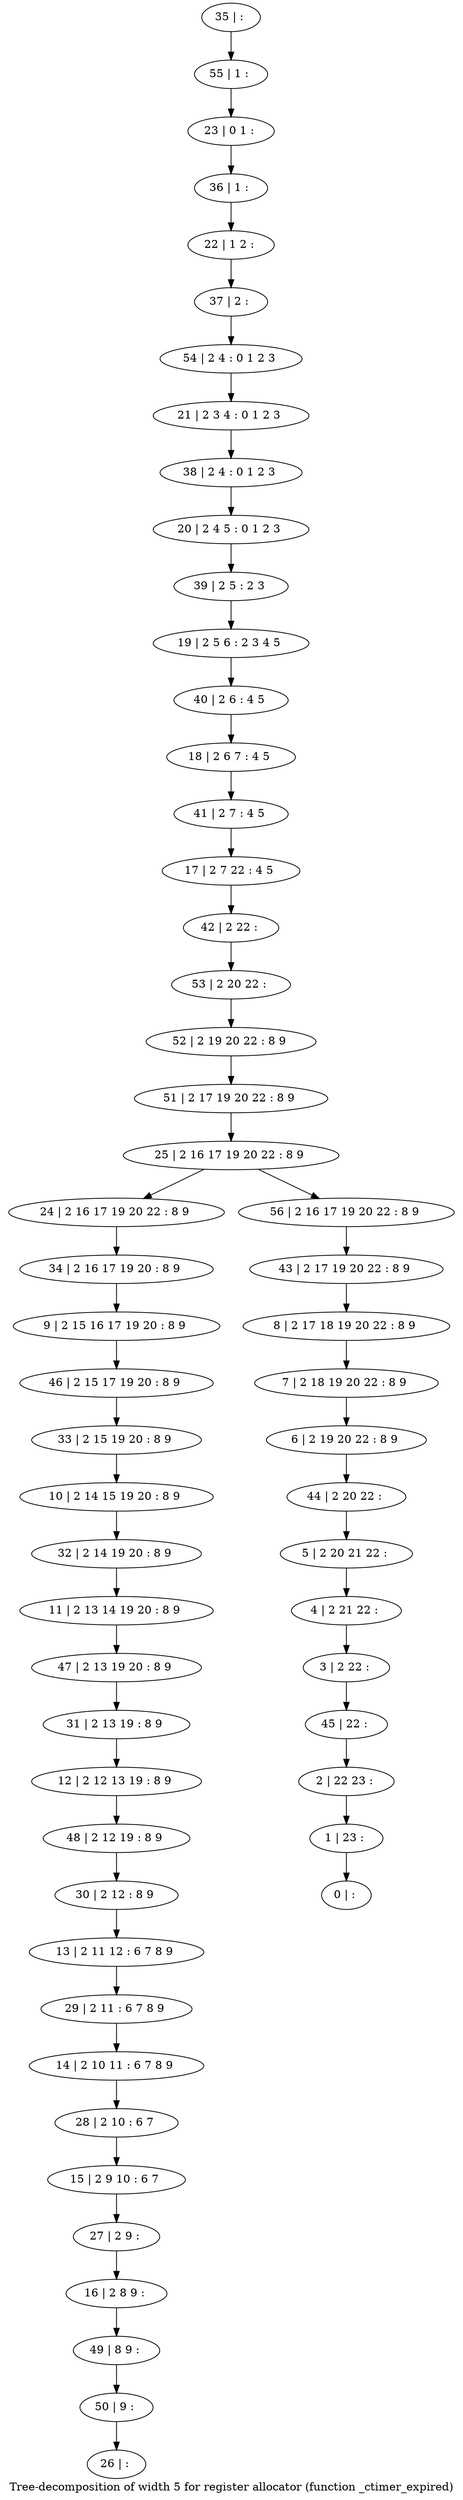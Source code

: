 digraph G {
graph [label="Tree-decomposition of width 5 for register allocator (function _ctimer_expired)"]
0[label="0 | : "];
1[label="1 | 23 : "];
2[label="2 | 22 23 : "];
3[label="3 | 2 22 : "];
4[label="4 | 2 21 22 : "];
5[label="5 | 2 20 21 22 : "];
6[label="6 | 2 19 20 22 : 8 9 "];
7[label="7 | 2 18 19 20 22 : 8 9 "];
8[label="8 | 2 17 18 19 20 22 : 8 9 "];
9[label="9 | 2 15 16 17 19 20 : 8 9 "];
10[label="10 | 2 14 15 19 20 : 8 9 "];
11[label="11 | 2 13 14 19 20 : 8 9 "];
12[label="12 | 2 12 13 19 : 8 9 "];
13[label="13 | 2 11 12 : 6 7 8 9 "];
14[label="14 | 2 10 11 : 6 7 8 9 "];
15[label="15 | 2 9 10 : 6 7 "];
16[label="16 | 2 8 9 : "];
17[label="17 | 2 7 22 : 4 5 "];
18[label="18 | 2 6 7 : 4 5 "];
19[label="19 | 2 5 6 : 2 3 4 5 "];
20[label="20 | 2 4 5 : 0 1 2 3 "];
21[label="21 | 2 3 4 : 0 1 2 3 "];
22[label="22 | 1 2 : "];
23[label="23 | 0 1 : "];
24[label="24 | 2 16 17 19 20 22 : 8 9 "];
25[label="25 | 2 16 17 19 20 22 : 8 9 "];
26[label="26 | : "];
27[label="27 | 2 9 : "];
28[label="28 | 2 10 : 6 7 "];
29[label="29 | 2 11 : 6 7 8 9 "];
30[label="30 | 2 12 : 8 9 "];
31[label="31 | 2 13 19 : 8 9 "];
32[label="32 | 2 14 19 20 : 8 9 "];
33[label="33 | 2 15 19 20 : 8 9 "];
34[label="34 | 2 16 17 19 20 : 8 9 "];
35[label="35 | : "];
36[label="36 | 1 : "];
37[label="37 | 2 : "];
38[label="38 | 2 4 : 0 1 2 3 "];
39[label="39 | 2 5 : 2 3 "];
40[label="40 | 2 6 : 4 5 "];
41[label="41 | 2 7 : 4 5 "];
42[label="42 | 2 22 : "];
43[label="43 | 2 17 19 20 22 : 8 9 "];
44[label="44 | 2 20 22 : "];
45[label="45 | 22 : "];
46[label="46 | 2 15 17 19 20 : 8 9 "];
47[label="47 | 2 13 19 20 : 8 9 "];
48[label="48 | 2 12 19 : 8 9 "];
49[label="49 | 8 9 : "];
50[label="50 | 9 : "];
51[label="51 | 2 17 19 20 22 : 8 9 "];
52[label="52 | 2 19 20 22 : 8 9 "];
53[label="53 | 2 20 22 : "];
54[label="54 | 2 4 : 0 1 2 3 "];
55[label="55 | 1 : "];
56[label="56 | 2 16 17 19 20 22 : 8 9 "];
27->16 ;
15->27 ;
28->15 ;
14->28 ;
29->14 ;
13->29 ;
30->13 ;
31->12 ;
32->11 ;
10->32 ;
33->10 ;
34->9 ;
24->34 ;
46->33 ;
9->46 ;
47->31 ;
11->47 ;
48->30 ;
12->48 ;
16->49 ;
50->26 ;
49->50 ;
35->55 ;
55->23 ;
23->36 ;
36->22 ;
22->37 ;
37->54 ;
54->21 ;
21->38 ;
38->20 ;
20->39 ;
39->19 ;
19->40 ;
40->18 ;
18->41 ;
41->17 ;
17->42 ;
42->53 ;
53->52 ;
52->51 ;
51->25 ;
43->8 ;
8->7 ;
7->6 ;
6->44 ;
44->5 ;
5->4 ;
4->3 ;
3->45 ;
45->2 ;
2->1 ;
1->0 ;
56->43 ;
25->24 ;
25->56 ;
}
